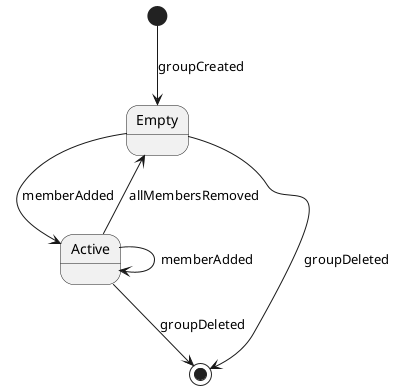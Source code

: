 @startuml
' =============================================
' Group Management State Diagram
' =============================================
' This diagram illustrates the possible states of a group
' and the transitions between them.
'
' States:
' - Empty: Group created but no members
' - Active: Group has at least one member
'
' Transitions:
' - groupCreated: Initial group creation
' - memberAdded: Adds member to group
' - allMembersRemoved: Removes all members
' - groupDeleted: Removes the group
'
' Key Features:
' - Simple state model
' - Member management
' - Group lifecycle
' - Clean state transitions
' =============================================

[*] --> Empty : groupCreated

Empty --> Active : memberAdded
Active --> Active : memberAdded
Active --> Empty : allMembersRemoved
Empty --> [*] : groupDeleted
Active --> [*] : groupDeleted

@enduml